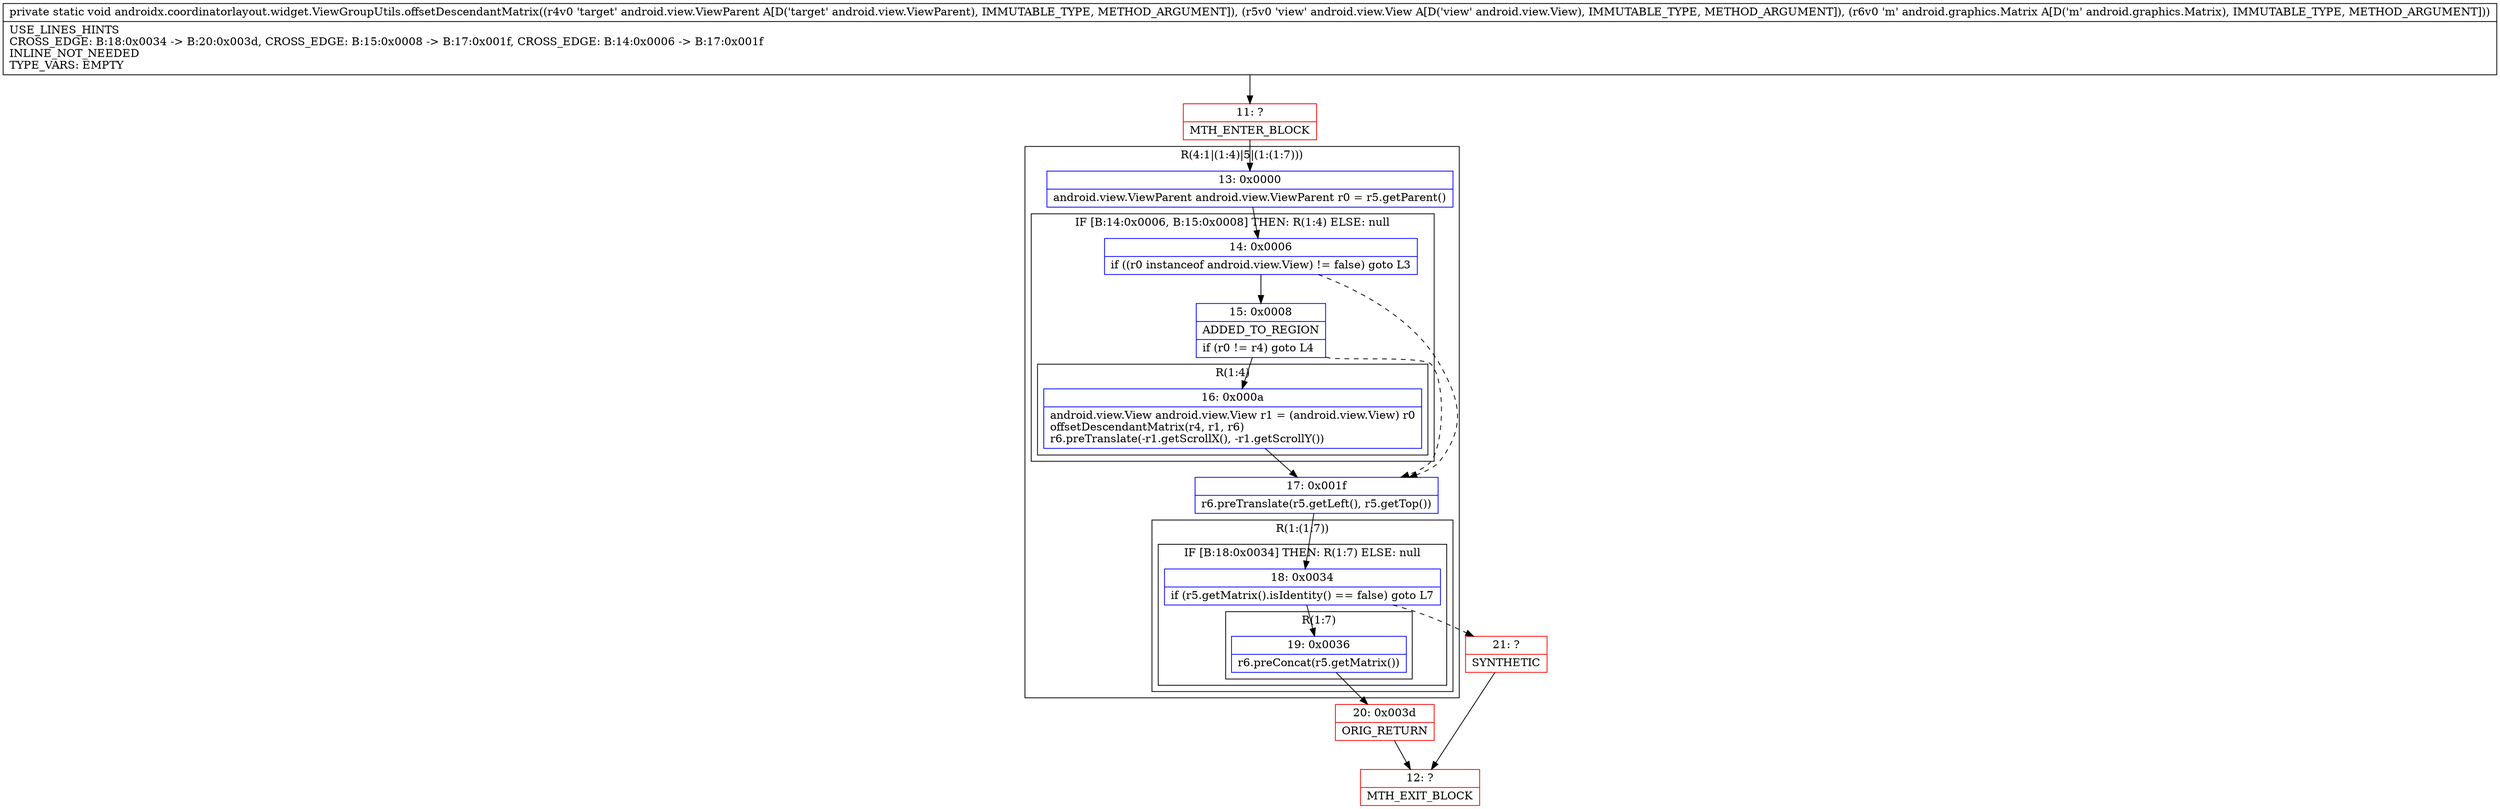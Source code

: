 digraph "CFG forandroidx.coordinatorlayout.widget.ViewGroupUtils.offsetDescendantMatrix(Landroid\/view\/ViewParent;Landroid\/view\/View;Landroid\/graphics\/Matrix;)V" {
subgraph cluster_Region_737322718 {
label = "R(4:1|(1:4)|5|(1:(1:7)))";
node [shape=record,color=blue];
Node_13 [shape=record,label="{13\:\ 0x0000|android.view.ViewParent android.view.ViewParent r0 = r5.getParent()\l}"];
subgraph cluster_IfRegion_928331004 {
label = "IF [B:14:0x0006, B:15:0x0008] THEN: R(1:4) ELSE: null";
node [shape=record,color=blue];
Node_14 [shape=record,label="{14\:\ 0x0006|if ((r0 instanceof android.view.View) != false) goto L3\l}"];
Node_15 [shape=record,label="{15\:\ 0x0008|ADDED_TO_REGION\l|if (r0 != r4) goto L4\l}"];
subgraph cluster_Region_215015692 {
label = "R(1:4)";
node [shape=record,color=blue];
Node_16 [shape=record,label="{16\:\ 0x000a|android.view.View android.view.View r1 = (android.view.View) r0\loffsetDescendantMatrix(r4, r1, r6)\lr6.preTranslate(\-r1.getScrollX(), \-r1.getScrollY())\l}"];
}
}
Node_17 [shape=record,label="{17\:\ 0x001f|r6.preTranslate(r5.getLeft(), r5.getTop())\l}"];
subgraph cluster_Region_1842810795 {
label = "R(1:(1:7))";
node [shape=record,color=blue];
subgraph cluster_IfRegion_805357523 {
label = "IF [B:18:0x0034] THEN: R(1:7) ELSE: null";
node [shape=record,color=blue];
Node_18 [shape=record,label="{18\:\ 0x0034|if (r5.getMatrix().isIdentity() == false) goto L7\l}"];
subgraph cluster_Region_117276723 {
label = "R(1:7)";
node [shape=record,color=blue];
Node_19 [shape=record,label="{19\:\ 0x0036|r6.preConcat(r5.getMatrix())\l}"];
}
}
}
}
Node_11 [shape=record,color=red,label="{11\:\ ?|MTH_ENTER_BLOCK\l}"];
Node_20 [shape=record,color=red,label="{20\:\ 0x003d|ORIG_RETURN\l}"];
Node_12 [shape=record,color=red,label="{12\:\ ?|MTH_EXIT_BLOCK\l}"];
Node_21 [shape=record,color=red,label="{21\:\ ?|SYNTHETIC\l}"];
MethodNode[shape=record,label="{private static void androidx.coordinatorlayout.widget.ViewGroupUtils.offsetDescendantMatrix((r4v0 'target' android.view.ViewParent A[D('target' android.view.ViewParent), IMMUTABLE_TYPE, METHOD_ARGUMENT]), (r5v0 'view' android.view.View A[D('view' android.view.View), IMMUTABLE_TYPE, METHOD_ARGUMENT]), (r6v0 'm' android.graphics.Matrix A[D('m' android.graphics.Matrix), IMMUTABLE_TYPE, METHOD_ARGUMENT]))  | USE_LINES_HINTS\lCROSS_EDGE: B:18:0x0034 \-\> B:20:0x003d, CROSS_EDGE: B:15:0x0008 \-\> B:17:0x001f, CROSS_EDGE: B:14:0x0006 \-\> B:17:0x001f\lINLINE_NOT_NEEDED\lTYPE_VARS: EMPTY\l}"];
MethodNode -> Node_11;Node_13 -> Node_14;
Node_14 -> Node_15;
Node_14 -> Node_17[style=dashed];
Node_15 -> Node_16;
Node_15 -> Node_17[style=dashed];
Node_16 -> Node_17;
Node_17 -> Node_18;
Node_18 -> Node_19;
Node_18 -> Node_21[style=dashed];
Node_19 -> Node_20;
Node_11 -> Node_13;
Node_20 -> Node_12;
Node_21 -> Node_12;
}

